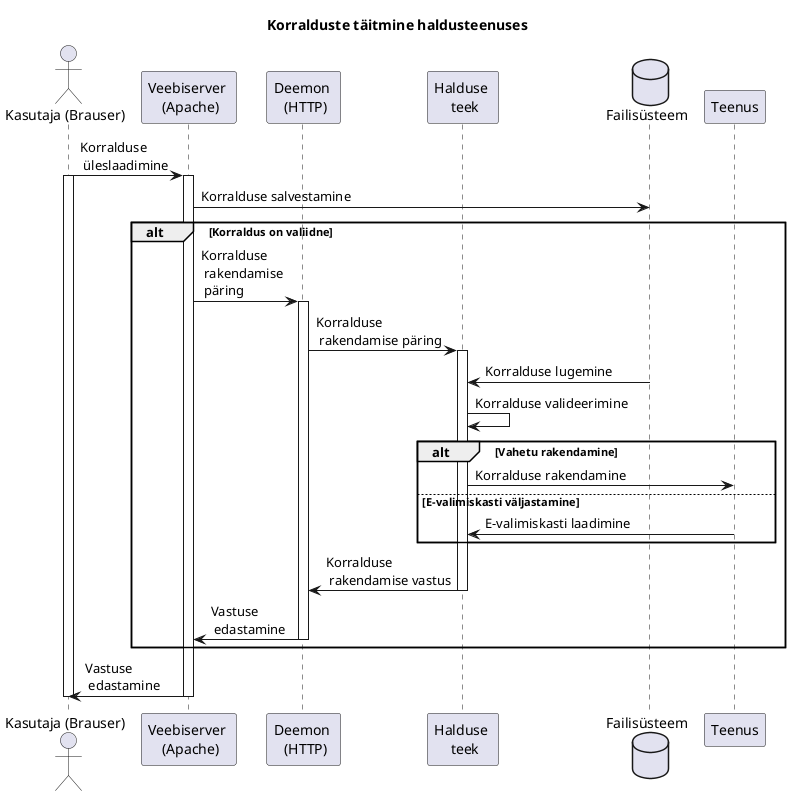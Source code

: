 @startuml

Title Korralduste täitmine haldusteenuses

Actor "Kasutaja (Brauser)" as Brauser
participant "Veebiserver \n (Apache)" as WSGI
participant "Deemon \n (HTTP)" as Deemon_HTTP
participant "Halduse \n teek" as Util
Database "Failisüsteem" as FS
participant Teenus

Brauser -> WSGI : Korralduse \n üleslaadimine
Activate Brauser
Activate WSGI

WSGI -> FS : Korralduse salvestamine

alt Korraldus on valiidne

  WSGI -> Deemon_HTTP : Korralduse \n rakendamise \n päring

  Activate Deemon_HTTP
  Deemon_HTTP -> Util : Korralduse \n rakendamise päring

  Activate Util
  Util <- FS : Korralduse lugemine
  Util -> Util : Korralduse valideerimine
  alt Vahetu rakendamine
    Util -> Teenus : Korralduse rakendamine
  else E-valimiskasti väljastamine
    Teenus -> Util : E-valimiskasti laadimine
  end
  Util -> Deemon_HTTP : Korralduse \n rakendamise vastus
  Deactivate Util

  Deemon_HTTP -> WSGI : Vastuse \n edastamine
  Deactivate Deemon_HTTP
end

WSGI -> Brauser : Vastuse \n edastamine

Deactivate WSGI
Deactivate Brauser

@enduml
